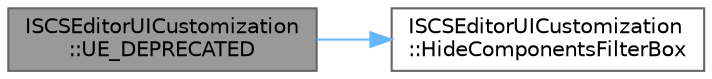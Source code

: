 digraph "ISCSEditorUICustomization::UE_DEPRECATED"
{
 // INTERACTIVE_SVG=YES
 // LATEX_PDF_SIZE
  bgcolor="transparent";
  edge [fontname=Helvetica,fontsize=10,labelfontname=Helvetica,labelfontsize=10];
  node [fontname=Helvetica,fontsize=10,shape=box,height=0.2,width=0.4];
  rankdir="LR";
  Node1 [id="Node000001",label="ISCSEditorUICustomization\l::UE_DEPRECATED",height=0.2,width=0.4,color="gray40", fillcolor="grey60", style="filled", fontcolor="black",tooltip=" "];
  Node1 -> Node2 [id="edge1_Node000001_Node000002",color="steelblue1",style="solid",tooltip=" "];
  Node2 [id="Node000002",label="ISCSEditorUICustomization\l::HideComponentsFilterBox",height=0.2,width=0.4,color="grey40", fillcolor="white", style="filled",URL="$da/d9e/classISCSEditorUICustomization.html#afcf8220ed3c8b4ca0c3ffa842c962f4b",tooltip=" "];
}
